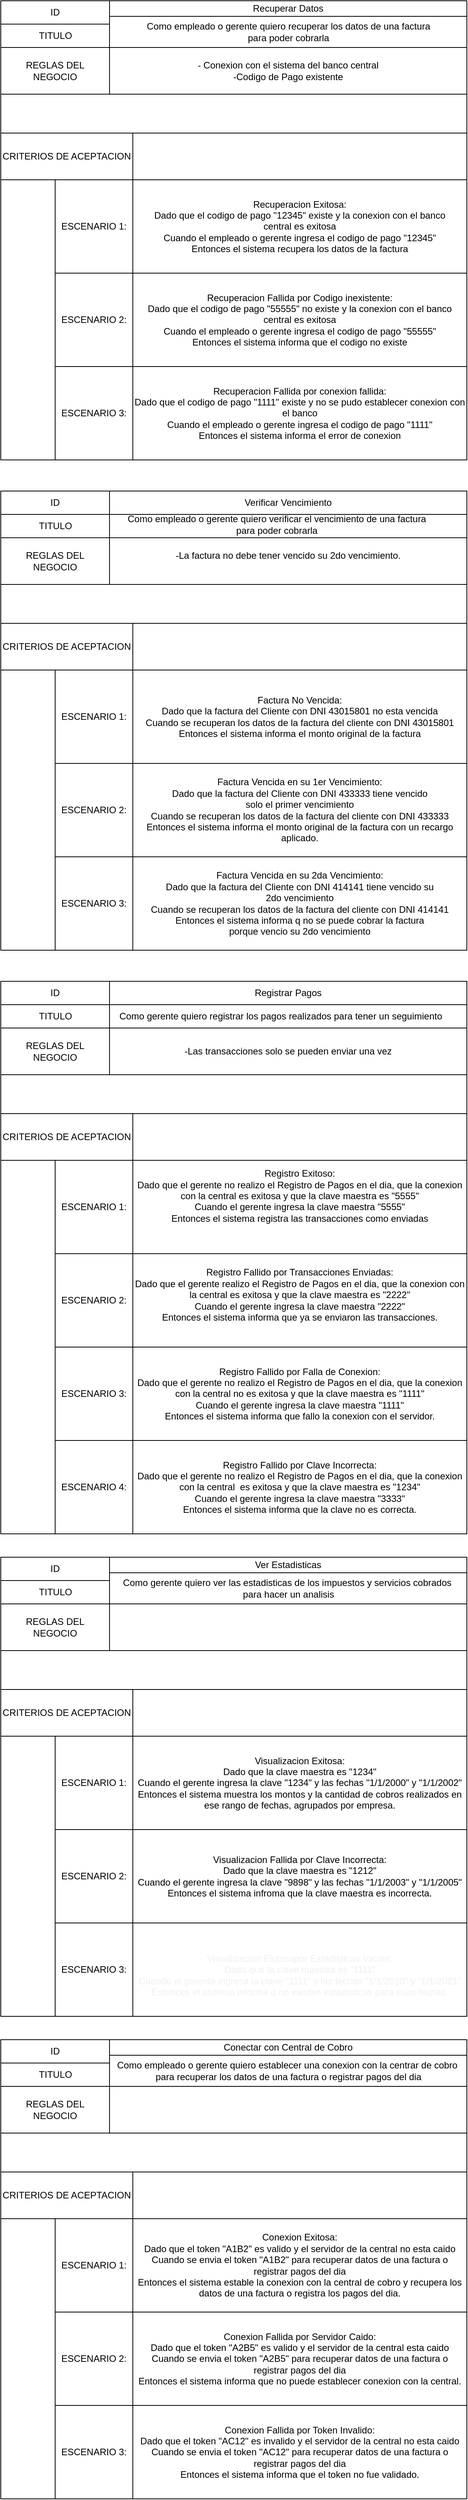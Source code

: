 <mxfile version="24.7.17">
  <diagram name="Página-1" id="UilwT7m0pdWqBSaKDyIy">
    <mxGraphModel dx="880" dy="532" grid="1" gridSize="10" guides="1" tooltips="1" connect="1" arrows="1" fold="1" page="1" pageScale="1" pageWidth="827" pageHeight="1169" math="0" shadow="0">
      <root>
        <mxCell id="0" />
        <mxCell id="1" parent="0" />
        <mxCell id="XfBfYKV5XyBPK5F6d_Jy-1" value="ID" style="swimlane;fontStyle=0;childLayout=stackLayout;horizontal=1;startSize=30;horizontalStack=0;resizeParent=1;resizeParentMax=0;resizeLast=0;collapsible=1;marginBottom=0;whiteSpace=wrap;html=1;" parent="1" vertex="1">
          <mxGeometry x="120" y="40" width="140" height="90" as="geometry" />
        </mxCell>
        <mxCell id="XfBfYKV5XyBPK5F6d_Jy-2" value="TITULO" style="text;html=1;align=center;verticalAlign=middle;resizable=0;points=[];autosize=1;strokeColor=none;fillColor=none;" parent="XfBfYKV5XyBPK5F6d_Jy-1" vertex="1">
          <mxGeometry y="30" width="140" height="30" as="geometry" />
        </mxCell>
        <mxCell id="XfBfYKV5XyBPK5F6d_Jy-3" value="Descripción" style="text;html=1;align=center;verticalAlign=middle;resizable=0;points=[];autosize=1;strokeColor=none;fillColor=none;" parent="XfBfYKV5XyBPK5F6d_Jy-1" vertex="1">
          <mxGeometry y="60" width="140" height="30" as="geometry" />
        </mxCell>
        <mxCell id="XfBfYKV5XyBPK5F6d_Jy-4" value="Recuperar Datos" style="swimlane;fontStyle=0;childLayout=stackLayout;horizontal=1;startSize=20;horizontalStack=0;resizeParent=1;resizeParentMax=0;resizeLast=0;collapsible=1;marginBottom=0;whiteSpace=wrap;html=1;" parent="1" vertex="1">
          <mxGeometry x="260" y="40" width="460" height="60" as="geometry" />
        </mxCell>
        <mxCell id="XfBfYKV5XyBPK5F6d_Jy-16" value="Como empleado o gerente quiero recuperar los datos de una factura&lt;div&gt;para poder cobrarla&lt;/div&gt;" style="text;html=1;align=center;verticalAlign=middle;resizable=0;points=[];autosize=1;strokeColor=none;fillColor=none;" parent="XfBfYKV5XyBPK5F6d_Jy-4" vertex="1">
          <mxGeometry y="20" width="460" height="40" as="geometry" />
        </mxCell>
        <mxCell id="XfBfYKV5XyBPK5F6d_Jy-5" value="REGLAS DEL&lt;div&gt;NEGOCIO&lt;/div&gt;" style="swimlane;fontStyle=0;childLayout=stackLayout;horizontal=1;startSize=60;horizontalStack=0;resizeParent=1;resizeParentMax=0;resizeLast=0;collapsible=1;marginBottom=0;whiteSpace=wrap;html=1;" parent="1" vertex="1">
          <mxGeometry x="120" y="100" width="140" height="60" as="geometry" />
        </mxCell>
        <mxCell id="XfBfYKV5XyBPK5F6d_Jy-6" value="- Conexion con el sistema del banco central&lt;div&gt;-Codigo de Pago existente&lt;/div&gt;" style="swimlane;fontStyle=0;childLayout=stackLayout;horizontal=1;startSize=60;horizontalStack=0;resizeParent=1;resizeParentMax=0;resizeLast=0;collapsible=1;marginBottom=0;whiteSpace=wrap;html=1;" parent="1" vertex="1">
          <mxGeometry x="260" y="100" width="460" height="60" as="geometry" />
        </mxCell>
        <mxCell id="XfBfYKV5XyBPK5F6d_Jy-7" value="CRITERIOS DE ACEPTACION" style="swimlane;fontStyle=0;childLayout=stackLayout;horizontal=1;startSize=60;horizontalStack=0;resizeParent=1;resizeParentMax=0;resizeLast=0;collapsible=1;marginBottom=0;whiteSpace=wrap;html=1;" parent="1" vertex="1">
          <mxGeometry x="120" y="210" width="170" height="60" as="geometry" />
        </mxCell>
        <mxCell id="XfBfYKV5XyBPK5F6d_Jy-8" value="" style="swimlane;fontStyle=0;childLayout=stackLayout;horizontal=1;startSize=60;horizontalStack=0;resizeParent=1;resizeParentMax=0;resizeLast=0;collapsible=1;marginBottom=0;whiteSpace=wrap;html=1;" parent="1" vertex="1">
          <mxGeometry x="290" y="210" width="430" height="60" as="geometry" />
        </mxCell>
        <mxCell id="XfBfYKV5XyBPK5F6d_Jy-9" value="ESCENARIO 1:" style="swimlane;fontStyle=0;childLayout=stackLayout;horizontal=1;startSize=120;horizontalStack=0;resizeParent=1;resizeParentMax=0;resizeLast=0;collapsible=1;marginBottom=0;whiteSpace=wrap;html=1;" parent="1" vertex="1">
          <mxGeometry x="190" y="270" width="100" height="120" as="geometry" />
        </mxCell>
        <mxCell id="XfBfYKV5XyBPK5F6d_Jy-10" value="Recuperacion Exitosa:&lt;div&gt;Dado que el codigo de pago &quot;12345&quot; existe y la conexion con el banco&lt;/div&gt;&lt;div&gt;central es exitosa&lt;/div&gt;&lt;div&gt;Cuando el empleado o gerente ingresa el codigo de pago &quot;12345&quot;&lt;/div&gt;&lt;div&gt;Entonces el sistema recupera los datos de la factura&lt;/div&gt;" style="swimlane;fontStyle=0;childLayout=stackLayout;horizontal=1;startSize=120;horizontalStack=0;resizeParent=1;resizeParentMax=0;resizeLast=0;collapsible=1;marginBottom=0;whiteSpace=wrap;html=1;" parent="1" vertex="1">
          <mxGeometry x="290" y="270" width="430" height="120" as="geometry" />
        </mxCell>
        <mxCell id="XfBfYKV5XyBPK5F6d_Jy-11" value="" style="swimlane;startSize=0;" parent="1" vertex="1">
          <mxGeometry x="120" y="40" width="600" height="590" as="geometry" />
        </mxCell>
        <mxCell id="XfBfYKV5XyBPK5F6d_Jy-12" value="ESCENARIO 2:" style="swimlane;fontStyle=0;childLayout=stackLayout;horizontal=1;startSize=120;horizontalStack=0;resizeParent=1;resizeParentMax=0;resizeLast=0;collapsible=1;marginBottom=0;whiteSpace=wrap;html=1;" parent="XfBfYKV5XyBPK5F6d_Jy-11" vertex="1">
          <mxGeometry x="70" y="350" width="100" height="120" as="geometry" />
        </mxCell>
        <mxCell id="XfBfYKV5XyBPK5F6d_Jy-13" value="Recuperacion Fallida por Codigo inexistente:&lt;div&gt;Dado que el codigo de pago &quot;55555&quot; no existe y la conexion con el banco&lt;/div&gt;&lt;div&gt;central es exitosa&lt;/div&gt;&lt;div&gt;Cuando el empleado o gerente ingresa el codigo de pago &quot;55555&quot;&lt;/div&gt;&lt;div&gt;Entonces el sistema informa que el codigo no existe&lt;/div&gt;" style="swimlane;fontStyle=0;childLayout=stackLayout;horizontal=1;startSize=120;horizontalStack=0;resizeParent=1;resizeParentMax=0;resizeLast=0;collapsible=1;marginBottom=0;whiteSpace=wrap;html=1;" parent="XfBfYKV5XyBPK5F6d_Jy-11" vertex="1">
          <mxGeometry x="170" y="350" width="430" height="120" as="geometry" />
        </mxCell>
        <mxCell id="XfBfYKV5XyBPK5F6d_Jy-14" value="ESCENARIO 3:" style="swimlane;fontStyle=0;childLayout=stackLayout;horizontal=1;startSize=120;horizontalStack=0;resizeParent=1;resizeParentMax=0;resizeLast=0;collapsible=1;marginBottom=0;whiteSpace=wrap;html=1;" parent="XfBfYKV5XyBPK5F6d_Jy-11" vertex="1">
          <mxGeometry x="70" y="470" width="100" height="120" as="geometry" />
        </mxCell>
        <mxCell id="XfBfYKV5XyBPK5F6d_Jy-15" value="&lt;pre style=&quot;font-size: 9px;&quot;&gt;&lt;span style=&quot;font-family: Helvetica; font-size: 12px; white-space: normal;&quot;&gt;Recuperacion Fallida por conexion fallida:&lt;/span&gt;&lt;div style=&quot;font-family: Helvetica; font-size: 12px; white-space: normal;&quot;&gt;Dado que el codigo de pago &quot;1111&quot; existe y no se pudo establecer conexion con el banco&lt;/div&gt;&lt;div style=&quot;font-family: Helvetica; font-size: 12px; white-space: normal;&quot;&gt;Cuando el empleado o gerente ingresa el codigo de pago &quot;1111&quot;&lt;/div&gt;&lt;div style=&quot;font-family: Helvetica; font-size: 12px; white-space: normal;&quot;&gt;Entonces el sistema informa el error de conexion&lt;/div&gt;&lt;/pre&gt;" style="swimlane;fontStyle=0;childLayout=stackLayout;horizontal=1;startSize=120;horizontalStack=0;resizeParent=1;resizeParentMax=0;resizeLast=0;collapsible=1;marginBottom=0;whiteSpace=wrap;html=1;" parent="XfBfYKV5XyBPK5F6d_Jy-11" vertex="1">
          <mxGeometry x="170" y="470" width="430" height="120" as="geometry" />
        </mxCell>
        <mxCell id="XfBfYKV5XyBPK5F6d_Jy-17" value="ID" style="swimlane;fontStyle=0;childLayout=stackLayout;horizontal=1;startSize=30;horizontalStack=0;resizeParent=1;resizeParentMax=0;resizeLast=0;collapsible=1;marginBottom=0;whiteSpace=wrap;html=1;" parent="1" vertex="1">
          <mxGeometry x="120" y="670" width="140" height="90" as="geometry" />
        </mxCell>
        <mxCell id="XfBfYKV5XyBPK5F6d_Jy-18" value="TITULO" style="text;html=1;align=center;verticalAlign=middle;resizable=0;points=[];autosize=1;strokeColor=none;fillColor=none;" parent="XfBfYKV5XyBPK5F6d_Jy-17" vertex="1">
          <mxGeometry y="30" width="140" height="30" as="geometry" />
        </mxCell>
        <mxCell id="XfBfYKV5XyBPK5F6d_Jy-19" value="Descripción" style="text;html=1;align=center;verticalAlign=middle;resizable=0;points=[];autosize=1;strokeColor=none;fillColor=none;" parent="XfBfYKV5XyBPK5F6d_Jy-17" vertex="1">
          <mxGeometry y="60" width="140" height="30" as="geometry" />
        </mxCell>
        <mxCell id="XfBfYKV5XyBPK5F6d_Jy-20" value="Verificar Vencimiento" style="swimlane;fontStyle=0;childLayout=stackLayout;horizontal=1;startSize=30;horizontalStack=0;resizeParent=1;resizeParentMax=0;resizeLast=0;collapsible=1;marginBottom=0;whiteSpace=wrap;html=1;" parent="1" vertex="1">
          <mxGeometry x="260" y="670" width="460" height="60" as="geometry" />
        </mxCell>
        <mxCell id="XfBfYKV5XyBPK5F6d_Jy-21" value="REGLAS DEL&lt;div&gt;NEGOCIO&lt;/div&gt;" style="swimlane;fontStyle=0;childLayout=stackLayout;horizontal=1;startSize=60;horizontalStack=0;resizeParent=1;resizeParentMax=0;resizeLast=0;collapsible=1;marginBottom=0;whiteSpace=wrap;html=1;" parent="1" vertex="1">
          <mxGeometry x="120" y="730" width="140" height="60" as="geometry" />
        </mxCell>
        <mxCell id="XfBfYKV5XyBPK5F6d_Jy-22" value="-La factura no debe tener vencido su 2do vencimiento.&lt;div&gt;&lt;br&gt;&lt;/div&gt;" style="swimlane;fontStyle=0;childLayout=stackLayout;horizontal=1;startSize=60;horizontalStack=0;resizeParent=1;resizeParentMax=0;resizeLast=0;collapsible=1;marginBottom=0;whiteSpace=wrap;html=1;" parent="1" vertex="1">
          <mxGeometry x="260" y="730" width="460" height="60" as="geometry" />
        </mxCell>
        <mxCell id="XfBfYKV5XyBPK5F6d_Jy-23" value="CRITERIOS DE ACEPTACION" style="swimlane;fontStyle=0;childLayout=stackLayout;horizontal=1;startSize=60;horizontalStack=0;resizeParent=1;resizeParentMax=0;resizeLast=0;collapsible=1;marginBottom=0;whiteSpace=wrap;html=1;" parent="1" vertex="1">
          <mxGeometry x="120" y="840" width="170" height="60" as="geometry" />
        </mxCell>
        <mxCell id="XfBfYKV5XyBPK5F6d_Jy-24" value="" style="swimlane;fontStyle=0;childLayout=stackLayout;horizontal=1;startSize=60;horizontalStack=0;resizeParent=1;resizeParentMax=0;resizeLast=0;collapsible=1;marginBottom=0;whiteSpace=wrap;html=1;" parent="1" vertex="1">
          <mxGeometry x="290" y="840" width="430" height="60" as="geometry" />
        </mxCell>
        <mxCell id="XfBfYKV5XyBPK5F6d_Jy-25" value="ESCENARIO 1:" style="swimlane;fontStyle=0;childLayout=stackLayout;horizontal=1;startSize=120;horizontalStack=0;resizeParent=1;resizeParentMax=0;resizeLast=0;collapsible=1;marginBottom=0;whiteSpace=wrap;html=1;" parent="1" vertex="1">
          <mxGeometry x="190" y="900" width="100" height="120" as="geometry" />
        </mxCell>
        <mxCell id="XfBfYKV5XyBPK5F6d_Jy-26" value="Factura No Vencida:&lt;div&gt;Dado que la factura del Cliente con DNI 43015801 no esta vencida&lt;/div&gt;&lt;div&gt;Cuando se recuperan los datos de la factura del cliente con DNI 43015801&lt;/div&gt;&lt;div&gt;Entonces el sistema informa el monto original de la factura&lt;/div&gt;" style="swimlane;fontStyle=0;childLayout=stackLayout;horizontal=1;startSize=120;horizontalStack=0;resizeParent=1;resizeParentMax=0;resizeLast=0;collapsible=1;marginBottom=0;whiteSpace=wrap;html=1;" parent="1" vertex="1">
          <mxGeometry x="290" y="900" width="430" height="120" as="geometry" />
        </mxCell>
        <mxCell id="XfBfYKV5XyBPK5F6d_Jy-27" value="" style="swimlane;startSize=0;" parent="1" vertex="1">
          <mxGeometry x="120" y="670" width="600" height="590" as="geometry" />
        </mxCell>
        <mxCell id="XfBfYKV5XyBPK5F6d_Jy-28" value="ESCENARIO 2:" style="swimlane;fontStyle=0;childLayout=stackLayout;horizontal=1;startSize=120;horizontalStack=0;resizeParent=1;resizeParentMax=0;resizeLast=0;collapsible=1;marginBottom=0;whiteSpace=wrap;html=1;" parent="XfBfYKV5XyBPK5F6d_Jy-27" vertex="1">
          <mxGeometry x="70" y="350" width="100" height="120" as="geometry" />
        </mxCell>
        <mxCell id="XfBfYKV5XyBPK5F6d_Jy-29" value="&lt;pre style=&quot;font-size: 9px;&quot;&gt;&lt;span style=&quot;font-family: Helvetica; font-size: 12px; white-space: normal;&quot;&gt;Factura Vencida en su 1er Vencimiento:&lt;/span&gt;&lt;div style=&quot;font-family: Helvetica; font-size: 12px; white-space: normal;&quot;&gt;Dado que la factura del Cliente con DNI 433333 tiene vencido&lt;/div&gt;&lt;div style=&quot;font-family: Helvetica; font-size: 12px; white-space: normal;&quot;&gt;solo el primer vencimiento&lt;/div&gt;&lt;div style=&quot;font-family: Helvetica; font-size: 12px; white-space: normal;&quot;&gt;Cuando se recuperan los datos de la factura del cliente con DNI 433333&lt;/div&gt;&lt;div style=&quot;font-family: Helvetica; font-size: 12px; white-space: normal;&quot;&gt;Entonces el sistema informa el monto original de la factura con un recargo aplicado.&lt;/div&gt;&lt;/pre&gt;" style="swimlane;fontStyle=0;childLayout=stackLayout;horizontal=1;startSize=120;horizontalStack=0;resizeParent=1;resizeParentMax=0;resizeLast=0;collapsible=1;marginBottom=0;whiteSpace=wrap;html=1;" parent="XfBfYKV5XyBPK5F6d_Jy-27" vertex="1">
          <mxGeometry x="170" y="350" width="430" height="120" as="geometry" />
        </mxCell>
        <mxCell id="XfBfYKV5XyBPK5F6d_Jy-30" value="ESCENARIO 3:" style="swimlane;fontStyle=0;childLayout=stackLayout;horizontal=1;startSize=120;horizontalStack=0;resizeParent=1;resizeParentMax=0;resizeLast=0;collapsible=1;marginBottom=0;whiteSpace=wrap;html=1;" parent="XfBfYKV5XyBPK5F6d_Jy-27" vertex="1">
          <mxGeometry x="70" y="470" width="100" height="120" as="geometry" />
        </mxCell>
        <mxCell id="XfBfYKV5XyBPK5F6d_Jy-31" value="&lt;pre style=&quot;font-size: 9px;&quot;&gt;&lt;span style=&quot;font-family: Helvetica; font-size: 12px; white-space: normal;&quot;&gt;Factura Vencida en su 2da Vencimiento:&lt;/span&gt;&lt;div style=&quot;font-family: Helvetica; font-size: 12px; white-space: normal;&quot;&gt;Dado que la factura del Cliente con DNI 414141 tiene vencido su 2do&amp;nbsp;&lt;span style=&quot;background-color: initial;&quot;&gt;vencimiento&lt;/span&gt;&lt;/div&gt;&lt;div style=&quot;font-family: Helvetica; font-size: 12px; white-space: normal;&quot;&gt;Cuando se recuperan los datos de la factura del cliente con DNI 414141&lt;/div&gt;&lt;div style=&quot;font-family: Helvetica; font-size: 12px; white-space: normal;&quot;&gt;Entonces el sistema informa q no se puede cobrar la factura&lt;/div&gt;&lt;div style=&quot;font-family: Helvetica; font-size: 12px; white-space: normal;&quot;&gt;porque vencio su 2do vencimiento&lt;/div&gt;&lt;/pre&gt;" style="swimlane;fontStyle=0;childLayout=stackLayout;horizontal=1;startSize=120;horizontalStack=0;resizeParent=1;resizeParentMax=0;resizeLast=0;collapsible=1;marginBottom=0;whiteSpace=wrap;html=1;" parent="XfBfYKV5XyBPK5F6d_Jy-27" vertex="1">
          <mxGeometry x="170" y="470" width="430" height="120" as="geometry" />
        </mxCell>
        <mxCell id="XfBfYKV5XyBPK5F6d_Jy-32" value="Como empleado o gerente quiero verificar el vencimiento de una factura&lt;div&gt;para poder cobrarla&lt;/div&gt;" style="text;html=1;align=center;verticalAlign=middle;resizable=0;points=[];autosize=1;strokeColor=none;fillColor=none;" parent="XfBfYKV5XyBPK5F6d_Jy-27" vertex="1">
          <mxGeometry x="150" y="23" width="410" height="40" as="geometry" />
        </mxCell>
        <mxCell id="XfBfYKV5XyBPK5F6d_Jy-33" value="ID" style="swimlane;fontStyle=0;childLayout=stackLayout;horizontal=1;startSize=30;horizontalStack=0;resizeParent=1;resizeParentMax=0;resizeLast=0;collapsible=1;marginBottom=0;whiteSpace=wrap;html=1;" parent="1" vertex="1">
          <mxGeometry x="120" y="1300" width="140" height="90" as="geometry" />
        </mxCell>
        <mxCell id="XfBfYKV5XyBPK5F6d_Jy-34" value="TITULO" style="text;html=1;align=center;verticalAlign=middle;resizable=0;points=[];autosize=1;strokeColor=none;fillColor=none;" parent="XfBfYKV5XyBPK5F6d_Jy-33" vertex="1">
          <mxGeometry y="30" width="140" height="30" as="geometry" />
        </mxCell>
        <mxCell id="XfBfYKV5XyBPK5F6d_Jy-35" value="Descripción" style="text;html=1;align=center;verticalAlign=middle;resizable=0;points=[];autosize=1;strokeColor=none;fillColor=none;" parent="XfBfYKV5XyBPK5F6d_Jy-33" vertex="1">
          <mxGeometry y="60" width="140" height="30" as="geometry" />
        </mxCell>
        <mxCell id="XfBfYKV5XyBPK5F6d_Jy-36" value="Registrar Pagos" style="swimlane;fontStyle=0;childLayout=stackLayout;horizontal=1;startSize=30;horizontalStack=0;resizeParent=1;resizeParentMax=0;resizeLast=0;collapsible=1;marginBottom=0;whiteSpace=wrap;html=1;" parent="1" vertex="1">
          <mxGeometry x="260" y="1300" width="460" height="60" as="geometry" />
        </mxCell>
        <mxCell id="XfBfYKV5XyBPK5F6d_Jy-37" value="REGLAS DEL&lt;div&gt;NEGOCIO&lt;/div&gt;" style="swimlane;fontStyle=0;childLayout=stackLayout;horizontal=1;startSize=60;horizontalStack=0;resizeParent=1;resizeParentMax=0;resizeLast=0;collapsible=1;marginBottom=0;whiteSpace=wrap;html=1;" parent="1" vertex="1">
          <mxGeometry x="120" y="1360" width="140" height="60" as="geometry" />
        </mxCell>
        <mxCell id="XfBfYKV5XyBPK5F6d_Jy-38" value="-Las transacciones solo se pueden enviar una vez" style="swimlane;fontStyle=0;childLayout=stackLayout;horizontal=1;startSize=60;horizontalStack=0;resizeParent=1;resizeParentMax=0;resizeLast=0;collapsible=1;marginBottom=0;whiteSpace=wrap;html=1;" parent="1" vertex="1">
          <mxGeometry x="260" y="1360" width="460" height="60" as="geometry" />
        </mxCell>
        <mxCell id="XfBfYKV5XyBPK5F6d_Jy-39" value="CRITERIOS DE ACEPTACION" style="swimlane;fontStyle=0;childLayout=stackLayout;horizontal=1;startSize=60;horizontalStack=0;resizeParent=1;resizeParentMax=0;resizeLast=0;collapsible=1;marginBottom=0;whiteSpace=wrap;html=1;" parent="1" vertex="1">
          <mxGeometry x="120" y="1470" width="170" height="60" as="geometry" />
        </mxCell>
        <mxCell id="XfBfYKV5XyBPK5F6d_Jy-40" value="" style="swimlane;fontStyle=0;childLayout=stackLayout;horizontal=1;startSize=60;horizontalStack=0;resizeParent=1;resizeParentMax=0;resizeLast=0;collapsible=1;marginBottom=0;whiteSpace=wrap;html=1;" parent="1" vertex="1">
          <mxGeometry x="290" y="1470" width="430" height="60" as="geometry" />
        </mxCell>
        <mxCell id="XfBfYKV5XyBPK5F6d_Jy-41" value="ESCENARIO 1:" style="swimlane;fontStyle=0;childLayout=stackLayout;horizontal=1;startSize=120;horizontalStack=0;resizeParent=1;resizeParentMax=0;resizeLast=0;collapsible=1;marginBottom=0;whiteSpace=wrap;html=1;" parent="1" vertex="1">
          <mxGeometry x="190" y="1530" width="100" height="120" as="geometry" />
        </mxCell>
        <mxCell id="XfBfYKV5XyBPK5F6d_Jy-42" value="Registro Exitoso:&lt;div&gt;Dado que el gerente no realizo el Registro de Pagos en el dia,&amp;nbsp;&lt;span style=&quot;background-color: initial;&quot;&gt;que la conexion con la central es exitosa y que la clave maestra es &quot;5555&quot;&lt;/span&gt;&lt;/div&gt;&lt;div&gt;Cuando el gerente ingresa la clave maestra &quot;5555&quot;&lt;/div&gt;&lt;div&gt;Entonces el sistema registra las transacciones como enviadas&lt;/div&gt;&lt;div&gt;&lt;br&gt;&lt;/div&gt;&lt;div&gt;&lt;br&gt;&lt;/div&gt;" style="swimlane;fontStyle=0;childLayout=stackLayout;horizontal=1;startSize=120;horizontalStack=0;resizeParent=1;resizeParentMax=0;resizeLast=0;collapsible=1;marginBottom=0;whiteSpace=wrap;html=1;" parent="1" vertex="1">
          <mxGeometry x="290" y="1530" width="430" height="120" as="geometry" />
        </mxCell>
        <mxCell id="XfBfYKV5XyBPK5F6d_Jy-43" value="" style="swimlane;startSize=0;" parent="1" vertex="1">
          <mxGeometry x="120" y="1300" width="600" height="710" as="geometry" />
        </mxCell>
        <mxCell id="XfBfYKV5XyBPK5F6d_Jy-44" value="ESCENARIO 2:" style="swimlane;fontStyle=0;childLayout=stackLayout;horizontal=1;startSize=120;horizontalStack=0;resizeParent=1;resizeParentMax=0;resizeLast=0;collapsible=1;marginBottom=0;whiteSpace=wrap;html=1;" parent="XfBfYKV5XyBPK5F6d_Jy-43" vertex="1">
          <mxGeometry x="70" y="350" width="100" height="120" as="geometry" />
        </mxCell>
        <mxCell id="XfBfYKV5XyBPK5F6d_Jy-45" value="Registro Fallido por Transacciones Enviadas:&lt;div&gt;Dado que el gerente realizo el Registro de Pagos en el dia,&amp;nbsp;&lt;span style=&quot;background-color: initial;&quot;&gt;que la conexion con la central es exitosa y que la clave maestra es &quot;2222&quot;&lt;/span&gt;&lt;/div&gt;&lt;div&gt;Cuando el gerente ingresa la clave maestra &quot;2222&quot;&lt;/div&gt;&lt;div&gt;Entonces el sistema informa que ya se enviaron las transacciones.&lt;/div&gt;&lt;div&gt;&lt;br&gt;&lt;/div&gt;" style="swimlane;fontStyle=0;childLayout=stackLayout;horizontal=1;startSize=120;horizontalStack=0;resizeParent=1;resizeParentMax=0;resizeLast=0;collapsible=1;marginBottom=0;whiteSpace=wrap;html=1;" parent="XfBfYKV5XyBPK5F6d_Jy-43" vertex="1">
          <mxGeometry x="170" y="350" width="430" height="120" as="geometry" />
        </mxCell>
        <mxCell id="XfBfYKV5XyBPK5F6d_Jy-46" value="ESCENARIO 3:" style="swimlane;fontStyle=0;childLayout=stackLayout;horizontal=1;startSize=120;horizontalStack=0;resizeParent=1;resizeParentMax=0;resizeLast=0;collapsible=1;marginBottom=0;whiteSpace=wrap;html=1;" parent="XfBfYKV5XyBPK5F6d_Jy-43" vertex="1">
          <mxGeometry x="70" y="470" width="100" height="120" as="geometry" />
        </mxCell>
        <mxCell id="XfBfYKV5XyBPK5F6d_Jy-47" value="Registro Fallido por Falla de Conexion:&lt;div&gt;Dado que el gerente no realizo el Registro de Pagos en el dia,&amp;nbsp;&lt;span style=&quot;background-color: initial;&quot;&gt;que la conexion con la central no es exitosa y que la clave maestra es &quot;1111&quot;&lt;/span&gt;&lt;/div&gt;&lt;div&gt;Cuando el gerente ingresa la clave maestra &quot;1111&quot;&lt;/div&gt;&lt;div&gt;Entonces el sistema informa que fallo la conexion con el servidor.&lt;/div&gt;" style="swimlane;fontStyle=0;childLayout=stackLayout;horizontal=1;startSize=120;horizontalStack=0;resizeParent=1;resizeParentMax=0;resizeLast=0;collapsible=1;marginBottom=0;whiteSpace=wrap;html=1;" parent="XfBfYKV5XyBPK5F6d_Jy-43" vertex="1">
          <mxGeometry x="170" y="470" width="430" height="120" as="geometry" />
        </mxCell>
        <mxCell id="XfBfYKV5XyBPK5F6d_Jy-48" value="Como gerente quiero registrar los pagos realizados para tener un seguimiento" style="text;html=1;align=center;verticalAlign=middle;resizable=0;points=[];autosize=1;strokeColor=none;fillColor=none;" parent="XfBfYKV5XyBPK5F6d_Jy-43" vertex="1">
          <mxGeometry x="140" y="30" width="440" height="30" as="geometry" />
        </mxCell>
        <mxCell id="XfBfYKV5XyBPK5F6d_Jy-49" value="ESCENARIO 4:" style="swimlane;fontStyle=0;childLayout=stackLayout;horizontal=1;startSize=120;horizontalStack=0;resizeParent=1;resizeParentMax=0;resizeLast=0;collapsible=1;marginBottom=0;whiteSpace=wrap;html=1;" parent="1" vertex="1">
          <mxGeometry x="190" y="1890" width="100" height="120" as="geometry" />
        </mxCell>
        <mxCell id="XfBfYKV5XyBPK5F6d_Jy-50" value="Registro Fallido por Clave Incorrecta:&lt;div&gt;Dado que el gerente no realizo el Registro de Pagos en el dia,&amp;nbsp;&lt;span style=&quot;background-color: initial;&quot;&gt;que la conexion con la central&amp;nbsp; es exitosa y que la clave maestra es &quot;1234&quot;&lt;/span&gt;&lt;/div&gt;&lt;div&gt;Cuando el gerente ingresa la clave maestra &quot;3333&quot;&lt;/div&gt;&lt;div&gt;Entonces el sistema informa que la clave no es correcta.&lt;/div&gt;" style="swimlane;fontStyle=0;childLayout=stackLayout;horizontal=1;startSize=120;horizontalStack=0;resizeParent=1;resizeParentMax=0;resizeLast=0;collapsible=1;marginBottom=0;whiteSpace=wrap;html=1;" parent="1" vertex="1">
          <mxGeometry x="290" y="1890" width="430" height="120" as="geometry" />
        </mxCell>
        <mxCell id="XfBfYKV5XyBPK5F6d_Jy-51" value="ID" style="swimlane;fontStyle=0;childLayout=stackLayout;horizontal=1;startSize=30;horizontalStack=0;resizeParent=1;resizeParentMax=0;resizeLast=0;collapsible=1;marginBottom=0;whiteSpace=wrap;html=1;" parent="1" vertex="1">
          <mxGeometry x="120" y="2040" width="140" height="90" as="geometry" />
        </mxCell>
        <mxCell id="XfBfYKV5XyBPK5F6d_Jy-52" value="TITULO" style="text;html=1;align=center;verticalAlign=middle;resizable=0;points=[];autosize=1;strokeColor=none;fillColor=none;" parent="XfBfYKV5XyBPK5F6d_Jy-51" vertex="1">
          <mxGeometry y="30" width="140" height="30" as="geometry" />
        </mxCell>
        <mxCell id="XfBfYKV5XyBPK5F6d_Jy-53" value="Descripción" style="text;html=1;align=center;verticalAlign=middle;resizable=0;points=[];autosize=1;strokeColor=none;fillColor=none;" parent="XfBfYKV5XyBPK5F6d_Jy-51" vertex="1">
          <mxGeometry y="60" width="140" height="30" as="geometry" />
        </mxCell>
        <mxCell id="XfBfYKV5XyBPK5F6d_Jy-54" value="Ver Estadisticas" style="swimlane;fontStyle=0;childLayout=stackLayout;horizontal=1;startSize=20;horizontalStack=0;resizeParent=1;resizeParentMax=0;resizeLast=0;collapsible=1;marginBottom=0;whiteSpace=wrap;html=1;" parent="1" vertex="1">
          <mxGeometry x="260" y="2040" width="460" height="60" as="geometry" />
        </mxCell>
        <mxCell id="XfBfYKV5XyBPK5F6d_Jy-66" value="Como gerente quiero ver las estadisticas de los impuestos y servicios cobrados&amp;nbsp;&lt;div&gt;para hacer un analisis&lt;/div&gt;" style="text;html=1;align=center;verticalAlign=middle;resizable=0;points=[];autosize=1;strokeColor=none;fillColor=none;" parent="XfBfYKV5XyBPK5F6d_Jy-54" vertex="1">
          <mxGeometry y="20" width="460" height="40" as="geometry" />
        </mxCell>
        <mxCell id="XfBfYKV5XyBPK5F6d_Jy-55" value="REGLAS DEL&lt;div&gt;NEGOCIO&lt;/div&gt;" style="swimlane;fontStyle=0;childLayout=stackLayout;horizontal=1;startSize=60;horizontalStack=0;resizeParent=1;resizeParentMax=0;resizeLast=0;collapsible=1;marginBottom=0;whiteSpace=wrap;html=1;" parent="1" vertex="1">
          <mxGeometry x="120" y="2100" width="140" height="60" as="geometry" />
        </mxCell>
        <mxCell id="XfBfYKV5XyBPK5F6d_Jy-56" value="" style="swimlane;fontStyle=0;childLayout=stackLayout;horizontal=1;startSize=60;horizontalStack=0;resizeParent=1;resizeParentMax=0;resizeLast=0;collapsible=1;marginBottom=0;whiteSpace=wrap;html=1;" parent="1" vertex="1">
          <mxGeometry x="260" y="2100" width="460" height="60" as="geometry" />
        </mxCell>
        <mxCell id="XfBfYKV5XyBPK5F6d_Jy-57" value="CRITERIOS DE ACEPTACION" style="swimlane;fontStyle=0;childLayout=stackLayout;horizontal=1;startSize=60;horizontalStack=0;resizeParent=1;resizeParentMax=0;resizeLast=0;collapsible=1;marginBottom=0;whiteSpace=wrap;html=1;" parent="1" vertex="1">
          <mxGeometry x="120" y="2210" width="170" height="60" as="geometry" />
        </mxCell>
        <mxCell id="XfBfYKV5XyBPK5F6d_Jy-58" value="" style="swimlane;fontStyle=0;childLayout=stackLayout;horizontal=1;startSize=60;horizontalStack=0;resizeParent=1;resizeParentMax=0;resizeLast=0;collapsible=1;marginBottom=0;whiteSpace=wrap;html=1;" parent="1" vertex="1">
          <mxGeometry x="290" y="2210" width="430" height="60" as="geometry" />
        </mxCell>
        <mxCell id="XfBfYKV5XyBPK5F6d_Jy-59" value="ESCENARIO 1:" style="swimlane;fontStyle=0;childLayout=stackLayout;horizontal=1;startSize=120;horizontalStack=0;resizeParent=1;resizeParentMax=0;resizeLast=0;collapsible=1;marginBottom=0;whiteSpace=wrap;html=1;" parent="1" vertex="1">
          <mxGeometry x="190" y="2270" width="100" height="120" as="geometry" />
        </mxCell>
        <mxCell id="XfBfYKV5XyBPK5F6d_Jy-60" value="Visualizacion Exitosa:&lt;div&gt;Dado que la clave maestra es &quot;1234&quot;&lt;/div&gt;&lt;div&gt;Cuando el gerente ingresa la clave &quot;1234&quot; y las fechas &quot;1/1/2000&quot; y &quot;1/1/2002&quot;&lt;/div&gt;&lt;div&gt;Entonces el sistema muestra los montos y la cantidad de cobros realizados en ese rango de fechas, agrupados por empresa.&lt;/div&gt;" style="swimlane;fontStyle=0;childLayout=stackLayout;horizontal=1;startSize=120;horizontalStack=0;resizeParent=1;resizeParentMax=0;resizeLast=0;collapsible=1;marginBottom=0;whiteSpace=wrap;html=1;" parent="1" vertex="1">
          <mxGeometry x="290" y="2270" width="430" height="120" as="geometry" />
        </mxCell>
        <mxCell id="XfBfYKV5XyBPK5F6d_Jy-61" value="" style="swimlane;startSize=0;" parent="1" vertex="1">
          <mxGeometry x="120" y="2040" width="600" height="590" as="geometry" />
        </mxCell>
        <mxCell id="XfBfYKV5XyBPK5F6d_Jy-62" value="ESCENARIO 2:" style="swimlane;fontStyle=0;childLayout=stackLayout;horizontal=1;startSize=120;horizontalStack=0;resizeParent=1;resizeParentMax=0;resizeLast=0;collapsible=1;marginBottom=0;whiteSpace=wrap;html=1;" parent="XfBfYKV5XyBPK5F6d_Jy-61" vertex="1">
          <mxGeometry x="70" y="350" width="100" height="120" as="geometry" />
        </mxCell>
        <mxCell id="XfBfYKV5XyBPK5F6d_Jy-63" value="Visualizacion Fallida por Clave Incorrecta:&lt;div&gt;Dado que la clave maestra es &quot;1212&quot;&lt;/div&gt;&lt;div&gt;Cuando el gerente ingresa la clave &quot;9898&quot; y las fechas &quot;1/1/2003&quot; y &quot;1/1/2005&quot;&lt;/div&gt;&lt;div&gt;Entonces el sistema infroma que la clave maestra es incorrecta.&lt;/div&gt;" style="swimlane;fontStyle=0;childLayout=stackLayout;horizontal=1;startSize=120;horizontalStack=0;resizeParent=1;resizeParentMax=0;resizeLast=0;collapsible=1;marginBottom=0;whiteSpace=wrap;html=1;" parent="XfBfYKV5XyBPK5F6d_Jy-61" vertex="1">
          <mxGeometry x="170" y="350" width="430" height="120" as="geometry" />
        </mxCell>
        <mxCell id="XfBfYKV5XyBPK5F6d_Jy-68" value="ESCENARIO 3:" style="swimlane;fontStyle=0;childLayout=stackLayout;horizontal=1;startSize=120;horizontalStack=0;resizeParent=1;resizeParentMax=0;resizeLast=0;collapsible=1;marginBottom=0;whiteSpace=wrap;html=1;" parent="XfBfYKV5XyBPK5F6d_Jy-61" vertex="1">
          <mxGeometry x="70" y="470" width="100" height="120" as="geometry" />
        </mxCell>
        <mxCell id="XfBfYKV5XyBPK5F6d_Jy-69" value="&lt;br&gt;&lt;span style=&quot;color: rgb(240, 240, 240); font-family: Helvetica; font-size: 12px; font-style: normal; font-variant-ligatures: normal; font-variant-caps: normal; font-weight: 400; letter-spacing: normal; orphans: 2; text-align: center; text-indent: 0px; text-transform: none; widows: 2; word-spacing: 0px; -webkit-text-stroke-width: 0px; white-space: normal; text-decoration-thickness: initial; text-decoration-style: initial; text-decoration-color: initial; float: none; display: inline !important;&quot;&gt;Visualizacion Exitosapor Estadisticas Vacias:&lt;/span&gt;&lt;div style=&quot;forced-color-adjust: none; border-color: rgb(0, 0, 0); color: rgb(240, 240, 240); font-family: Helvetica; font-size: 12px; font-style: normal; font-variant-ligatures: normal; font-variant-caps: normal; font-weight: 400; letter-spacing: normal; orphans: 2; text-align: center; text-indent: 0px; text-transform: none; widows: 2; word-spacing: 0px; -webkit-text-stroke-width: 0px; white-space: normal; text-decoration-thickness: initial; text-decoration-style: initial; text-decoration-color: initial;&quot;&gt;Dado que la clave maestra es &quot;1111&quot;&lt;/div&gt;&lt;div style=&quot;forced-color-adjust: none; border-color: rgb(0, 0, 0); color: rgb(240, 240, 240); font-family: Helvetica; font-size: 12px; font-style: normal; font-variant-ligatures: normal; font-variant-caps: normal; font-weight: 400; letter-spacing: normal; orphans: 2; text-align: center; text-indent: 0px; text-transform: none; widows: 2; word-spacing: 0px; -webkit-text-stroke-width: 0px; white-space: normal; text-decoration-thickness: initial; text-decoration-style: initial; text-decoration-color: initial;&quot;&gt;Cuando el gerente ingresa la clave &quot;1111&quot; y las fechas &quot;1/1/2020&quot; y &quot;1/1/2021&quot;&lt;/div&gt;&lt;div style=&quot;forced-color-adjust: none; border-color: rgb(0, 0, 0); color: rgb(240, 240, 240); font-family: Helvetica; font-size: 12px; font-style: normal; font-variant-ligatures: normal; font-variant-caps: normal; font-weight: 400; letter-spacing: normal; orphans: 2; text-align: center; text-indent: 0px; text-transform: none; widows: 2; word-spacing: 0px; -webkit-text-stroke-width: 0px; white-space: normal; text-decoration-thickness: initial; text-decoration-style: initial; text-decoration-color: initial;&quot;&gt;Entonces el sistema informa q no existen estadisticas para esas fechas.&lt;/div&gt;" style="swimlane;fontStyle=0;childLayout=stackLayout;horizontal=1;startSize=120;horizontalStack=0;resizeParent=1;resizeParentMax=0;resizeLast=0;collapsible=1;marginBottom=0;whiteSpace=wrap;html=1;" parent="XfBfYKV5XyBPK5F6d_Jy-61" vertex="1">
          <mxGeometry x="170" y="470" width="430" height="120" as="geometry" />
        </mxCell>
        <mxCell id="d-XYbT7FcbgBbC7TIMYO-1" value="ID" style="swimlane;fontStyle=0;childLayout=stackLayout;horizontal=1;startSize=30;horizontalStack=0;resizeParent=1;resizeParentMax=0;resizeLast=0;collapsible=1;marginBottom=0;whiteSpace=wrap;html=1;" vertex="1" parent="1">
          <mxGeometry x="120" y="2660" width="140" height="90" as="geometry" />
        </mxCell>
        <mxCell id="d-XYbT7FcbgBbC7TIMYO-2" value="TITULO" style="text;html=1;align=center;verticalAlign=middle;resizable=0;points=[];autosize=1;strokeColor=none;fillColor=none;" vertex="1" parent="d-XYbT7FcbgBbC7TIMYO-1">
          <mxGeometry y="30" width="140" height="30" as="geometry" />
        </mxCell>
        <mxCell id="d-XYbT7FcbgBbC7TIMYO-3" value="Descripción" style="text;html=1;align=center;verticalAlign=middle;resizable=0;points=[];autosize=1;strokeColor=none;fillColor=none;" vertex="1" parent="d-XYbT7FcbgBbC7TIMYO-1">
          <mxGeometry y="60" width="140" height="30" as="geometry" />
        </mxCell>
        <mxCell id="d-XYbT7FcbgBbC7TIMYO-4" value="Conectar con Central de Cobro" style="swimlane;fontStyle=0;childLayout=stackLayout;horizontal=1;startSize=20;horizontalStack=0;resizeParent=1;resizeParentMax=0;resizeLast=0;collapsible=1;marginBottom=0;whiteSpace=wrap;html=1;" vertex="1" parent="1">
          <mxGeometry x="260" y="2660" width="460" height="60" as="geometry" />
        </mxCell>
        <mxCell id="d-XYbT7FcbgBbC7TIMYO-16" value="Como empleado o gerente quiero establecer una conexion con la centrar de cobro&amp;nbsp;&lt;div&gt;para&amp;nbsp;&lt;span style=&quot;background-color: initial;&quot;&gt;recuperar los datos de una factura o registrar pagos del dia&lt;/span&gt;&lt;/div&gt;" style="text;html=1;align=center;verticalAlign=middle;resizable=0;points=[];autosize=1;strokeColor=none;fillColor=none;" vertex="1" parent="d-XYbT7FcbgBbC7TIMYO-4">
          <mxGeometry y="20" width="460" height="40" as="geometry" />
        </mxCell>
        <mxCell id="d-XYbT7FcbgBbC7TIMYO-5" value="REGLAS DEL&lt;div&gt;NEGOCIO&lt;/div&gt;" style="swimlane;fontStyle=0;childLayout=stackLayout;horizontal=1;startSize=60;horizontalStack=0;resizeParent=1;resizeParentMax=0;resizeLast=0;collapsible=1;marginBottom=0;whiteSpace=wrap;html=1;" vertex="1" parent="1">
          <mxGeometry x="120" y="2720" width="140" height="60" as="geometry" />
        </mxCell>
        <mxCell id="d-XYbT7FcbgBbC7TIMYO-6" value="" style="swimlane;fontStyle=0;childLayout=stackLayout;horizontal=1;startSize=60;horizontalStack=0;resizeParent=1;resizeParentMax=0;resizeLast=0;collapsible=1;marginBottom=0;whiteSpace=wrap;html=1;" vertex="1" parent="1">
          <mxGeometry x="260" y="2720" width="460" height="60" as="geometry" />
        </mxCell>
        <mxCell id="d-XYbT7FcbgBbC7TIMYO-7" value="CRITERIOS DE ACEPTACION" style="swimlane;fontStyle=0;childLayout=stackLayout;horizontal=1;startSize=60;horizontalStack=0;resizeParent=1;resizeParentMax=0;resizeLast=0;collapsible=1;marginBottom=0;whiteSpace=wrap;html=1;" vertex="1" parent="1">
          <mxGeometry x="120" y="2830" width="170" height="60" as="geometry" />
        </mxCell>
        <mxCell id="d-XYbT7FcbgBbC7TIMYO-8" value="" style="swimlane;fontStyle=0;childLayout=stackLayout;horizontal=1;startSize=60;horizontalStack=0;resizeParent=1;resizeParentMax=0;resizeLast=0;collapsible=1;marginBottom=0;whiteSpace=wrap;html=1;" vertex="1" parent="1">
          <mxGeometry x="290" y="2830" width="430" height="60" as="geometry" />
        </mxCell>
        <mxCell id="d-XYbT7FcbgBbC7TIMYO-9" value="ESCENARIO 1:" style="swimlane;fontStyle=0;childLayout=stackLayout;horizontal=1;startSize=120;horizontalStack=0;resizeParent=1;resizeParentMax=0;resizeLast=0;collapsible=1;marginBottom=0;whiteSpace=wrap;html=1;" vertex="1" parent="1">
          <mxGeometry x="190" y="2890" width="100" height="120" as="geometry" />
        </mxCell>
        <mxCell id="d-XYbT7FcbgBbC7TIMYO-10" value="Conexion Exitosa:&lt;div&gt;Dado que el token &quot;A1B2&quot; es valido y el servidor de la central no esta caido&lt;/div&gt;&lt;div&gt;Cuando se envia el token &quot;A1B2&quot; para recuperar datos de una factura o registrar pagos del dia&lt;/div&gt;&lt;div&gt;Entonces el sistema estable la conexion con la central de cobro y recupera los datos de una factura o registra los pagos del dia.&lt;/div&gt;" style="swimlane;fontStyle=0;childLayout=stackLayout;horizontal=1;startSize=120;horizontalStack=0;resizeParent=1;resizeParentMax=0;resizeLast=0;collapsible=1;marginBottom=0;whiteSpace=wrap;html=1;" vertex="1" parent="1">
          <mxGeometry x="290" y="2890" width="430" height="120" as="geometry" />
        </mxCell>
        <mxCell id="d-XYbT7FcbgBbC7TIMYO-11" value="" style="swimlane;startSize=0;" vertex="1" parent="1">
          <mxGeometry x="120" y="2660" width="600" height="590" as="geometry" />
        </mxCell>
        <mxCell id="d-XYbT7FcbgBbC7TIMYO-12" value="ESCENARIO 2:" style="swimlane;fontStyle=0;childLayout=stackLayout;horizontal=1;startSize=120;horizontalStack=0;resizeParent=1;resizeParentMax=0;resizeLast=0;collapsible=1;marginBottom=0;whiteSpace=wrap;html=1;" vertex="1" parent="d-XYbT7FcbgBbC7TIMYO-11">
          <mxGeometry x="70" y="350" width="100" height="120" as="geometry" />
        </mxCell>
        <mxCell id="d-XYbT7FcbgBbC7TIMYO-13" value="Conexion Fallida por Servidor Caido:&lt;div&gt;Dado que el token &quot;A2B5&quot; es valido y el servidor de la central esta caido&lt;/div&gt;&lt;div&gt;Cuando se envia el token &quot;A2B5&quot; para recuperar datos de una factura o registrar pagos del dia&lt;/div&gt;&lt;div&gt;Entonces el sistema informa que no puede establecer conexion con la central.&lt;/div&gt;" style="swimlane;fontStyle=0;childLayout=stackLayout;horizontal=1;startSize=120;horizontalStack=0;resizeParent=1;resizeParentMax=0;resizeLast=0;collapsible=1;marginBottom=0;whiteSpace=wrap;html=1;" vertex="1" parent="d-XYbT7FcbgBbC7TIMYO-11">
          <mxGeometry x="170" y="350" width="430" height="120" as="geometry" />
        </mxCell>
        <mxCell id="d-XYbT7FcbgBbC7TIMYO-14" value="ESCENARIO 3:" style="swimlane;fontStyle=0;childLayout=stackLayout;horizontal=1;startSize=120;horizontalStack=0;resizeParent=1;resizeParentMax=0;resizeLast=0;collapsible=1;marginBottom=0;whiteSpace=wrap;html=1;" vertex="1" parent="d-XYbT7FcbgBbC7TIMYO-11">
          <mxGeometry x="70" y="470" width="100" height="120" as="geometry" />
        </mxCell>
        <mxCell id="d-XYbT7FcbgBbC7TIMYO-15" value="Conexion Fallida por Token Invalido:&lt;div&gt;Dado que el token &quot;AC12&quot; es invalido y el servidor de la central no esta caido&lt;/div&gt;&lt;div&gt;Cuando se envia el token &quot;AC12&quot; para recuperar datos de una factura o registrar pagos del dia&lt;/div&gt;&lt;div&gt;Entonces el sistema informa que el token no fue validado.&lt;/div&gt;" style="swimlane;fontStyle=0;childLayout=stackLayout;horizontal=1;startSize=120;horizontalStack=0;resizeParent=1;resizeParentMax=0;resizeLast=0;collapsible=1;marginBottom=0;whiteSpace=wrap;html=1;" vertex="1" parent="d-XYbT7FcbgBbC7TIMYO-11">
          <mxGeometry x="170" y="470" width="430" height="120" as="geometry" />
        </mxCell>
      </root>
    </mxGraphModel>
  </diagram>
</mxfile>
